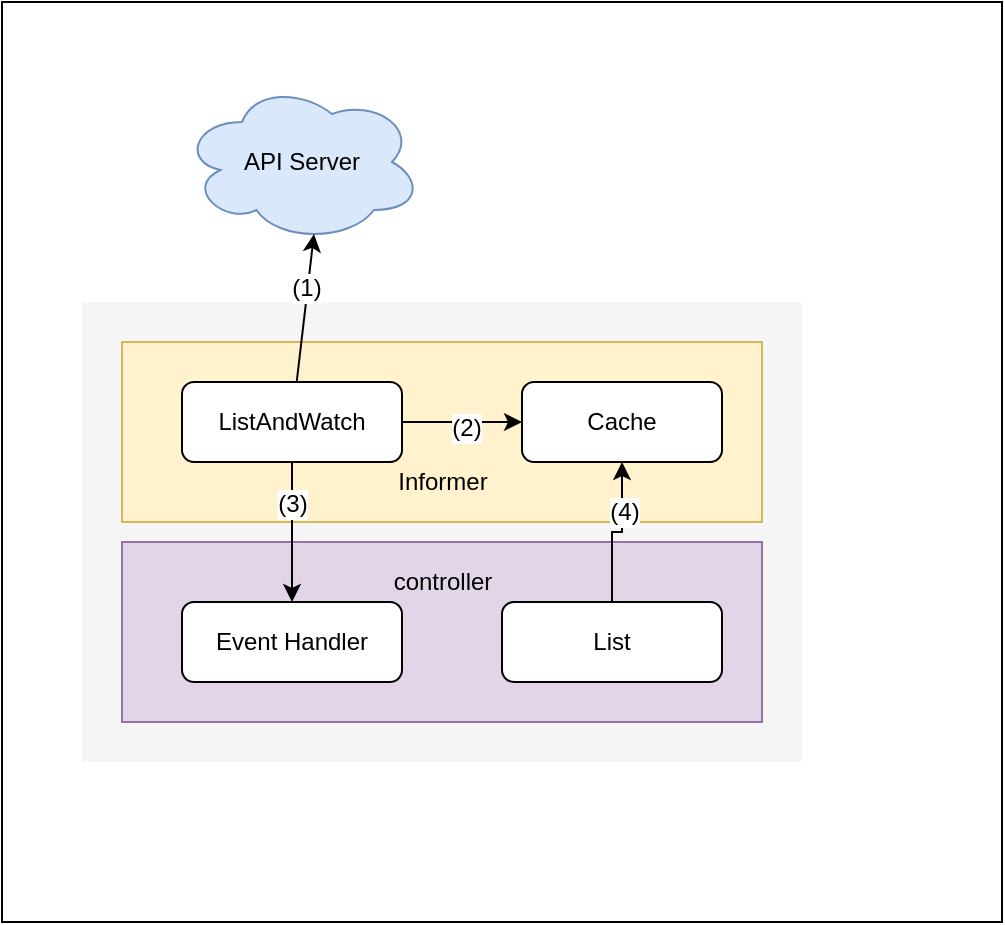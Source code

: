 <mxfile version="12.2.4"><diagram id="RWpVIvcXyQ0qlT4YhNFn"><mxGraphModel dx="688" dy="534" grid="1" gridSize="10" guides="1" tooltips="1" connect="1" arrows="1" fold="1" page="1" pageScale="1" pageWidth="827" pageHeight="1169" math="0" shadow="0"><root><mxCell id="0"/><mxCell id="1" parent="0"/><mxCell id="22" value="" style="rounded=0;whiteSpace=wrap;html=1;" vertex="1" parent="1"><mxGeometry x="20" y="30" width="500" height="460" as="geometry"/></mxCell><mxCell id="10" value="" style="rounded=0;whiteSpace=wrap;html=1;fillColor=#f5f5f5;strokeColor=none;fontColor=#333333;" vertex="1" parent="1"><mxGeometry x="60" y="180" width="360" height="230" as="geometry"/></mxCell><mxCell id="9" value="" style="rounded=0;whiteSpace=wrap;html=1;fillColor=#e1d5e7;strokeColor=#9673a6;" vertex="1" parent="1"><mxGeometry x="80" y="300" width="320" height="90" as="geometry"/></mxCell><mxCell id="8" value="" style="rounded=0;whiteSpace=wrap;html=1;fillColor=#fff2cc;strokeColor=#d6b656;" vertex="1" parent="1"><mxGeometry x="80" y="200" width="320" height="90" as="geometry"/></mxCell><mxCell id="12" style="edgeStyle=orthogonalEdgeStyle;rounded=0;orthogonalLoop=1;jettySize=auto;html=1;exitX=1;exitY=0.5;exitDx=0;exitDy=0;entryX=0;entryY=0.5;entryDx=0;entryDy=0;" edge="1" parent="1" source="3" target="5"><mxGeometry relative="1" as="geometry"/></mxCell><mxCell id="16" value="(2)" style="text;html=1;resizable=0;points=[];align=center;verticalAlign=middle;labelBackgroundColor=#ffffff;" vertex="1" connectable="0" parent="12"><mxGeometry x="0.047" y="-3" relative="1" as="geometry"><mxPoint as="offset"/></mxGeometry></mxCell><mxCell id="14" style="edgeStyle=orthogonalEdgeStyle;rounded=0;orthogonalLoop=1;jettySize=auto;html=1;exitX=0.5;exitY=1;exitDx=0;exitDy=0;entryX=0.5;entryY=0;entryDx=0;entryDy=0;" edge="1" parent="1" source="3" target="6"><mxGeometry relative="1" as="geometry"/></mxCell><mxCell id="17" value="(3)" style="text;html=1;resizable=0;points=[];align=center;verticalAlign=middle;labelBackgroundColor=#ffffff;" vertex="1" connectable="0" parent="14"><mxGeometry x="-0.404" relative="1" as="geometry"><mxPoint as="offset"/></mxGeometry></mxCell><mxCell id="3" value="ListAndWatch" style="rounded=1;whiteSpace=wrap;html=1;" vertex="1" parent="1"><mxGeometry x="110" y="220" width="110" height="40" as="geometry"/></mxCell><mxCell id="4" value="API Server" style="ellipse;shape=cloud;whiteSpace=wrap;html=1;fillColor=#dae8fc;strokeColor=#6c8ebf;" vertex="1" parent="1"><mxGeometry x="110" y="70" width="120" height="80" as="geometry"/></mxCell><mxCell id="5" value="Cache" style="rounded=1;whiteSpace=wrap;html=1;" vertex="1" parent="1"><mxGeometry x="280" y="220" width="100" height="40" as="geometry"/></mxCell><mxCell id="6" value="Event Handler" style="rounded=1;whiteSpace=wrap;html=1;" vertex="1" parent="1"><mxGeometry x="110" y="330" width="110" height="40" as="geometry"/></mxCell><mxCell id="13" style="edgeStyle=orthogonalEdgeStyle;rounded=0;orthogonalLoop=1;jettySize=auto;html=1;exitX=0.5;exitY=0;exitDx=0;exitDy=0;entryX=0.5;entryY=1;entryDx=0;entryDy=0;" edge="1" parent="1" source="7" target="5"><mxGeometry relative="1" as="geometry"/></mxCell><mxCell id="18" value="(4)" style="text;html=1;resizable=0;points=[];align=center;verticalAlign=middle;labelBackgroundColor=#ffffff;" vertex="1" connectable="0" parent="13"><mxGeometry x="0.337" y="-1" relative="1" as="geometry"><mxPoint as="offset"/></mxGeometry></mxCell><mxCell id="7" value="List" style="rounded=1;whiteSpace=wrap;html=1;" vertex="1" parent="1"><mxGeometry x="270" y="330" width="110" height="40" as="geometry"/></mxCell><mxCell id="11" value="" style="endArrow=classic;html=1;entryX=0.55;entryY=0.95;entryDx=0;entryDy=0;entryPerimeter=0;" edge="1" parent="1" source="3" target="4"><mxGeometry width="50" height="50" relative="1" as="geometry"><mxPoint x="60" y="510" as="sourcePoint"/><mxPoint x="110" y="460" as="targetPoint"/></mxGeometry></mxCell><mxCell id="15" value="(1)" style="text;html=1;resizable=0;points=[];align=center;verticalAlign=middle;labelBackgroundColor=#ffffff;" vertex="1" connectable="0" parent="11"><mxGeometry x="0.27" y="1" relative="1" as="geometry"><mxPoint as="offset"/></mxGeometry></mxCell><mxCell id="19" value="Informer" style="text;html=1;resizable=0;autosize=1;align=center;verticalAlign=middle;points=[];fillColor=none;strokeColor=none;rounded=0;" vertex="1" parent="1"><mxGeometry x="210" y="260" width="60" height="20" as="geometry"/></mxCell><mxCell id="20" value="controller" style="text;html=1;resizable=0;autosize=1;align=center;verticalAlign=middle;points=[];fillColor=none;strokeColor=none;rounded=0;" vertex="1" parent="1"><mxGeometry x="210" y="310" width="60" height="20" as="geometry"/></mxCell></root></mxGraphModel></diagram></mxfile>
